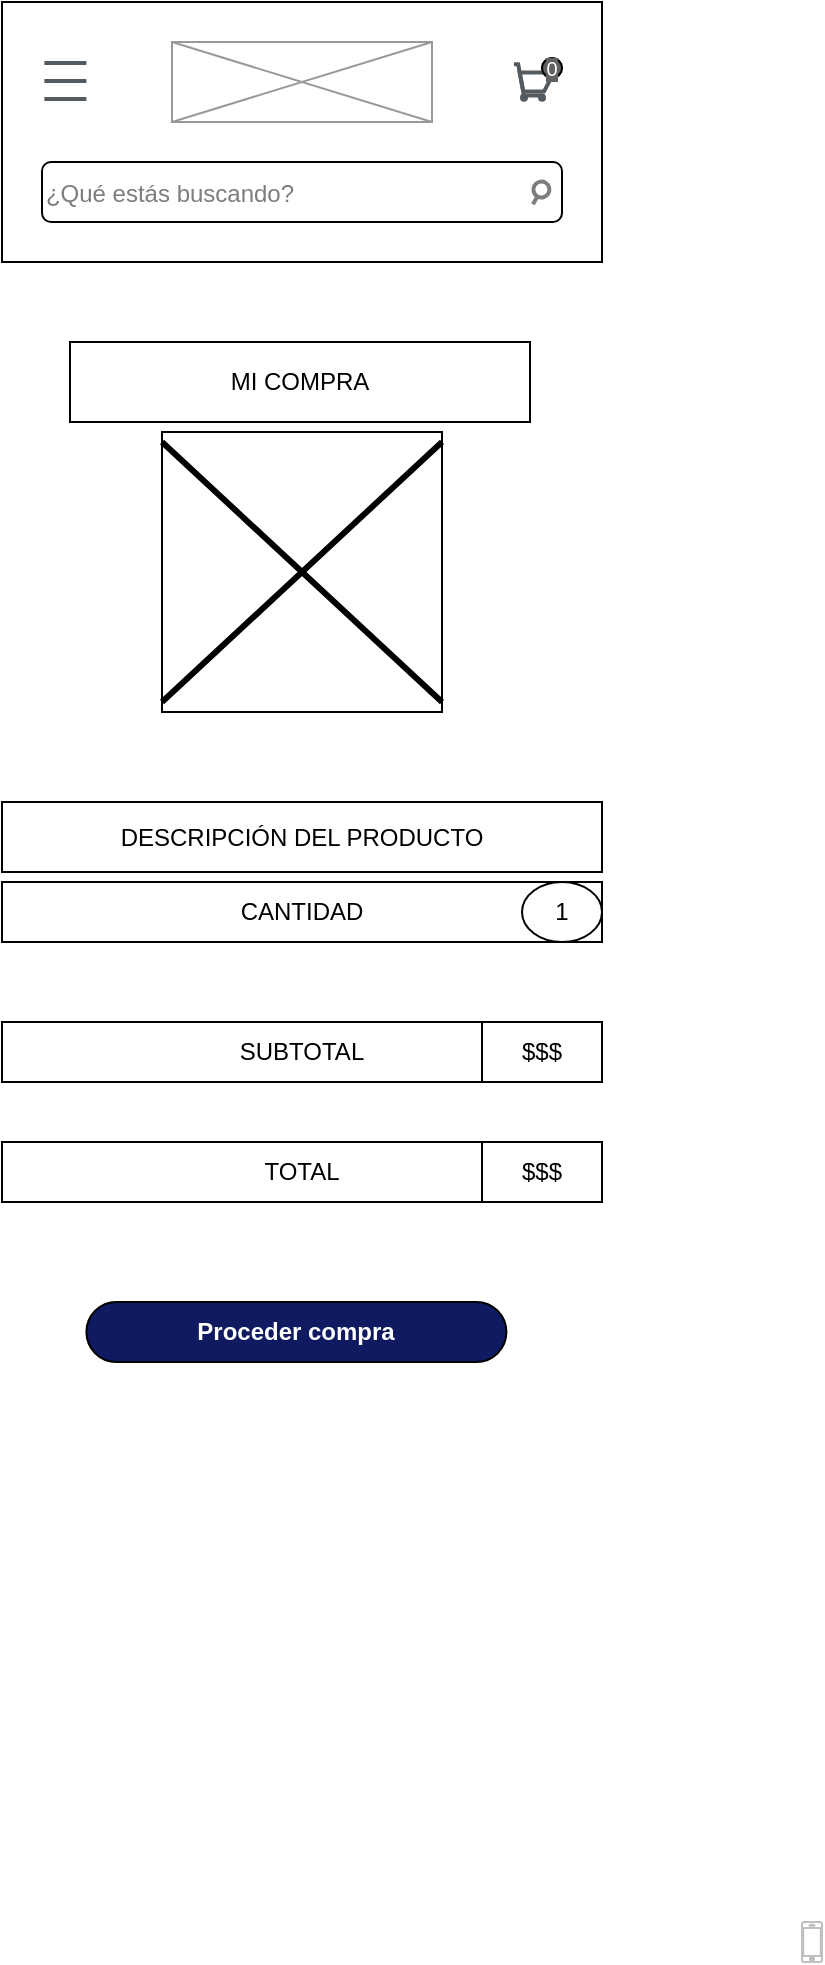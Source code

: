<mxfile version="20.0.1" type="device"><diagram id="uW7u7Zsx8n6kEOl5035_" name="Page-1"><mxGraphModel dx="1108" dy="482" grid="1" gridSize="10" guides="1" tooltips="1" connect="1" arrows="1" fold="1" page="1" pageScale="1" pageWidth="300" pageHeight="570" math="0" shadow="0"><root><mxCell id="0"/><mxCell id="1" parent="0"/><mxCell id="MBPSToM_jYrUbF7GJNlZ-1" value="" style="rounded=0;whiteSpace=wrap;html=1;" parent="1" vertex="1"><mxGeometry width="300" height="130" as="geometry"/></mxCell><mxCell id="MBPSToM_jYrUbF7GJNlZ-3" value="" style="verticalLabelPosition=bottom;shadow=0;dashed=0;align=center;html=1;verticalAlign=top;strokeWidth=1;shape=mxgraph.mockup.graphics.simpleIcon;strokeColor=#999999;" parent="1" vertex="1"><mxGeometry x="85" y="20" width="130" height="40" as="geometry"/></mxCell><mxCell id="MBPSToM_jYrUbF7GJNlZ-5" value="" style="rounded=1;whiteSpace=wrap;html=1;" parent="1" vertex="1"><mxGeometry x="20" y="80" width="260" height="30" as="geometry"/></mxCell><mxCell id="MBPSToM_jYrUbF7GJNlZ-6" value="&lt;font color=&quot;#7d7d7d&quot;&gt;¿Qué estás buscando?&lt;/font&gt;" style="text;html=1;strokeColor=none;fillColor=none;align=center;verticalAlign=left;whiteSpace=wrap;rounded=0;fontFamily=Helvetica;" parent="1" vertex="1"><mxGeometry x="19" y="75" width="130" height="28" as="geometry"/></mxCell><mxCell id="MBPSToM_jYrUbF7GJNlZ-7" value="" style="html=1;verticalLabelPosition=bottom;align=center;labelBackgroundColor=#ffffff;verticalAlign=top;strokeWidth=2;strokeColor=#535b61;shadow=0;dashed=0;shape=mxgraph.ios7.icons.shopping_cart;fontFamily=Helvetica;" parent="1" vertex="1"><mxGeometry x="256" y="31.13" width="20" height="17.75" as="geometry"/></mxCell><mxCell id="6P5FC4eKNZ7RSgbgbHv8-1" value="" style="html=1;verticalLabelPosition=bottom;align=center;labelBackgroundColor=#ffffff;verticalAlign=top;strokeWidth=2;strokeColor=#7d7d7d;shadow=0;dashed=0;shape=mxgraph.ios7.icons.looking_glass;rotation=75;" parent="1" vertex="1"><mxGeometry x="264" y="90" width="10" height="10" as="geometry"/></mxCell><mxCell id="6P5FC4eKNZ7RSgbgbHv8-9" value="" style="html=1;verticalLabelPosition=bottom;labelBackgroundColor=#ffffff;verticalAlign=top;shadow=0;dashed=0;strokeWidth=1;shape=mxgraph.ios7.misc.iphone;strokeColor=#c0c0c0;" parent="1" vertex="1"><mxGeometry x="400" y="960" width="10" height="20" as="geometry"/></mxCell><mxCell id="-yO5WLFtr57jbO82jEAk-1" value="" style="html=1;verticalLabelPosition=bottom;align=center;labelBackgroundColor=#ffffff;verticalAlign=top;strokeWidth=2;strokeColor=#535b61;shadow=0;dashed=0;shape=mxgraph.ios7.icons.most_viewed;pointerEvents=1" parent="1" vertex="1"><mxGeometry x="14" y="28.13" width="28.2" height="22.8" as="geometry"/></mxCell><mxCell id="jUTb1GRI9qV8tEeuiomq-12" value="0" style="ellipse;whiteSpace=wrap;html=1;aspect=fixed;labelBackgroundColor=#616161;fontSize=10;fontColor=#FFFFFF;fillColor=#616161;align=center;" parent="1" vertex="1"><mxGeometry x="270" y="28" width="10" height="10" as="geometry"/></mxCell><mxCell id="AGfEik2Km5GFiXN0wFz--1" value="MI COMPRA" style="rounded=0;whiteSpace=wrap;html=1;" vertex="1" parent="1"><mxGeometry x="34" y="170" width="230" height="40" as="geometry"/></mxCell><mxCell id="AGfEik2Km5GFiXN0wFz--2" value="" style="whiteSpace=wrap;html=1;aspect=fixed;" vertex="1" parent="1"><mxGeometry x="80" y="215" width="140" height="140" as="geometry"/></mxCell><mxCell id="AGfEik2Km5GFiXN0wFz--3" value="DESCRIPCIÓN DEL PRODUCTO" style="rounded=0;whiteSpace=wrap;html=1;" vertex="1" parent="1"><mxGeometry y="400" width="300" height="35" as="geometry"/></mxCell><mxCell id="AGfEik2Km5GFiXN0wFz--4" value="CANTIDAD" style="rounded=0;whiteSpace=wrap;html=1;" vertex="1" parent="1"><mxGeometry y="440" width="300" height="30" as="geometry"/></mxCell><mxCell id="AGfEik2Km5GFiXN0wFz--5" value="SUBTOTAL" style="rounded=0;whiteSpace=wrap;html=1;" vertex="1" parent="1"><mxGeometry y="510" width="300" height="30" as="geometry"/></mxCell><mxCell id="AGfEik2Km5GFiXN0wFz--6" value="$$$" style="rounded=0;whiteSpace=wrap;html=1;" vertex="1" parent="1"><mxGeometry x="240" y="570" width="60" height="30" as="geometry"/></mxCell><mxCell id="AGfEik2Km5GFiXN0wFz--7" value="TOTAL" style="rounded=0;whiteSpace=wrap;html=1;" vertex="1" parent="1"><mxGeometry y="570" width="300" height="30" as="geometry"/></mxCell><mxCell id="AGfEik2Km5GFiXN0wFz--8" value="1" style="ellipse;whiteSpace=wrap;html=1;" vertex="1" parent="1"><mxGeometry x="260" y="440" width="40" height="30" as="geometry"/></mxCell><mxCell id="AGfEik2Km5GFiXN0wFz--9" value="$$$" style="rounded=0;whiteSpace=wrap;html=1;" vertex="1" parent="1"><mxGeometry x="240" y="510" width="60" height="30" as="geometry"/></mxCell><mxCell id="AGfEik2Km5GFiXN0wFz--12" value="$$$" style="rounded=0;whiteSpace=wrap;html=1;" vertex="1" parent="1"><mxGeometry x="240" y="570" width="60" height="30" as="geometry"/></mxCell><mxCell id="AGfEik2Km5GFiXN0wFz--13" value="" style="shape=umlDestroy;whiteSpace=wrap;html=1;strokeWidth=3;" vertex="1" parent="1"><mxGeometry x="80" y="220" width="140" height="130" as="geometry"/></mxCell><mxCell id="AGfEik2Km5GFiXN0wFz--14" value="&lt;font color=&quot;#ffffff&quot;&gt;&lt;b&gt;Proceder compra&lt;/b&gt;&lt;/font&gt;" style="rounded=1;whiteSpace=wrap;html=1;arcSize=50;fillColor=#0F1A61;" vertex="1" parent="1"><mxGeometry x="42.2" y="650" width="210" height="30" as="geometry"/></mxCell></root></mxGraphModel></diagram></mxfile>